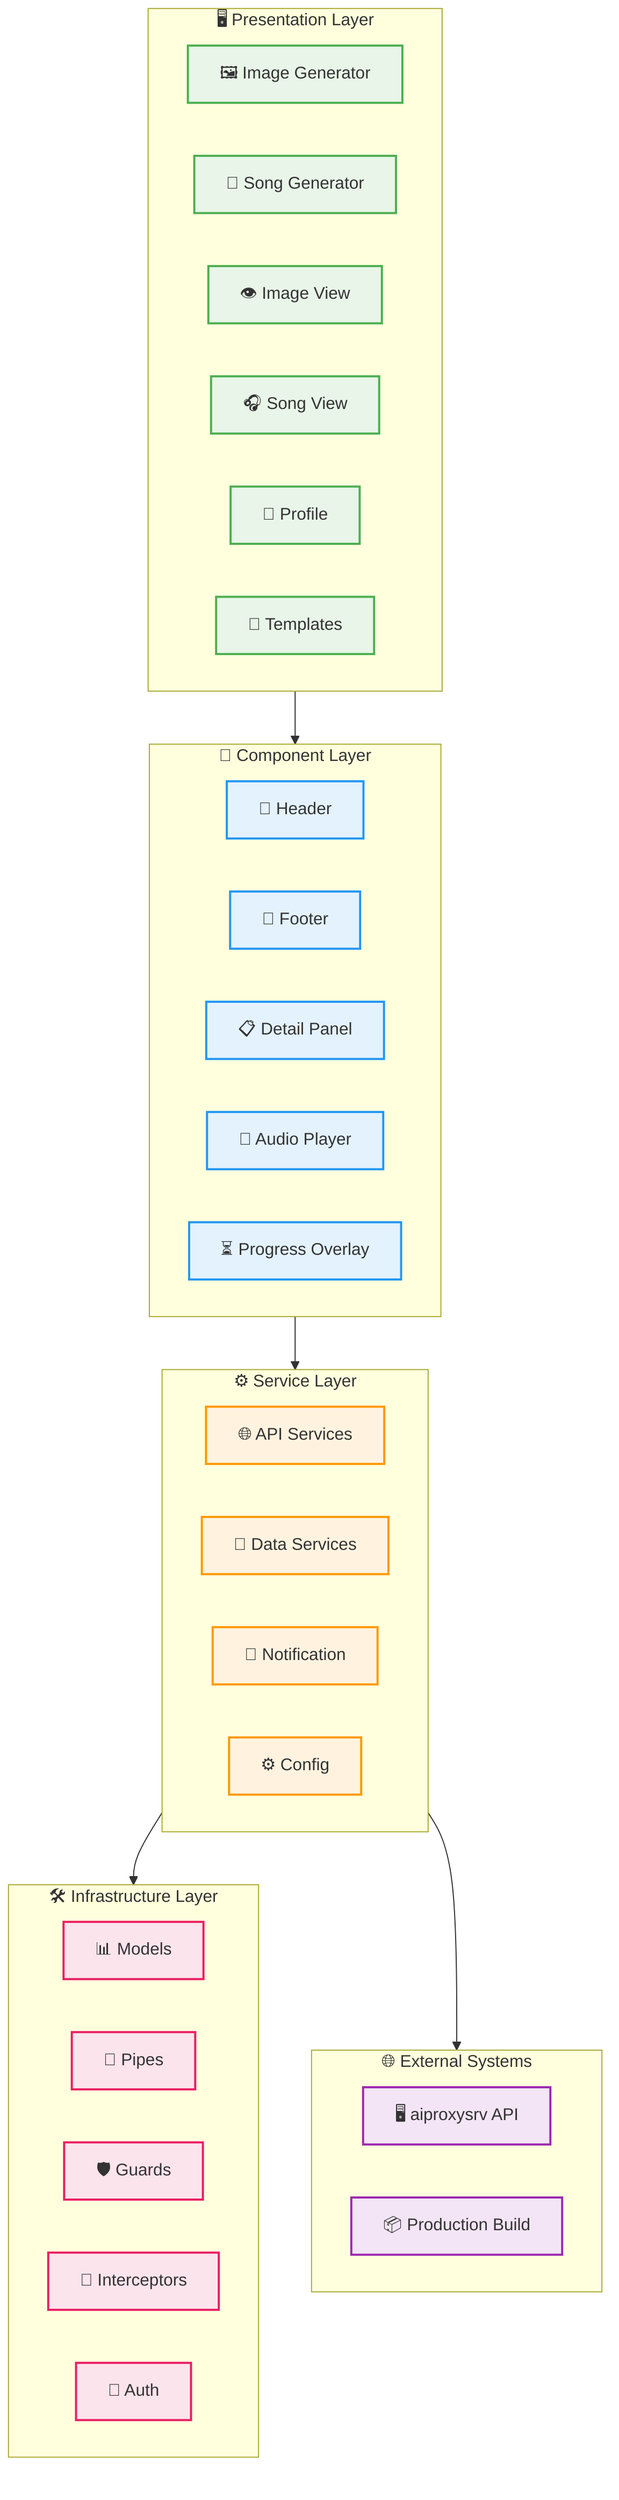 flowchart TB
    subgraph PRESENTATION["🖥️ Presentation Layer"]
        direction LR
        IMG_GEN[🖼️ Image Generator]
        SONG_GEN[🎵 Song Generator]
        IMG_VIEW[👁️ Image View]
        SONG_VIEW[🎧 Song View]
        PROFILE[👤 Profile]
        TEMPLATES[📝 Templates]
    end

    subgraph COMPONENT["🧩 Component Layer"]
        direction LR
        HEADER[📱 Header]
        FOOTER[📱 Footer]
        DETAIL_PANEL[📋 Detail Panel]
        AUDIO_PLAYER[🎵 Audio Player]
        PROGRESS[⏳ Progress Overlay]
    end

    subgraph SERVICE["⚙️ Service Layer"]
        direction LR
        API_SVC[🌐 API Services]
        DATA_SVC[💾 Data Services]
        NOTIFY_SVC[🔔 Notification]
        CONFIG_SVC[⚙️ Config]
    end

    subgraph INFRASTRUCTURE["🛠️ Infrastructure Layer"]
        direction LR
        MODELS[📊 Models]
        PIPES[🔄 Pipes]
        GUARDS[🛡️ Guards]
        INTERCEPTORS[🔗 Interceptors]
        AUTH[🔐 Auth]
    end

    subgraph EXTERNAL["🌐 External Systems"]
        direction LR
        BACKEND[🖥️ aiproxysrv API]
        BUILD[📦 Production Build]
    end

    %% Layer Dependencies
    PRESENTATION --> COMPONENT
    COMPONENT --> SERVICE
    SERVICE --> INFRASTRUCTURE
    SERVICE --> EXTERNAL

    %% Styling
    classDef presentationStyle fill:#E8F5E8,stroke:#4CAF50,stroke-width:2px
    classDef componentStyle fill:#E3F2FD,stroke:#2196F3,stroke-width:2px
    classDef serviceStyle fill:#FFF3E0,stroke:#FF9800,stroke-width:2px
    classDef infrastructureStyle fill:#FCE4EC,stroke:#E91E63,stroke-width:2px
    classDef externalStyle fill:#F3E5F5,stroke:#9C27B0,stroke-width:2px

    class IMG_GEN,SONG_GEN,IMG_VIEW,SONG_VIEW,PROFILE,TEMPLATES presentationStyle
    class HEADER,FOOTER,DETAIL_PANEL,AUDIO_PLAYER,PROGRESS componentStyle
    class API_SVC,DATA_SVC,NOTIFY_SVC,CONFIG_SVC serviceStyle
    class MODELS,PIPES,GUARDS,INTERCEPTORS,AUTH infrastructureStyle
    class BACKEND,BUILD externalStyle
